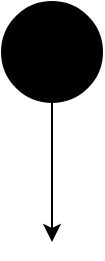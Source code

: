 <mxfile version="10.6.6" type="github"><diagram id="c_eItX6qe19_boFZcUcG" name="Page-1"><mxGraphModel dx="918" dy="664" grid="1" gridSize="10" guides="1" tooltips="1" connect="1" arrows="1" fold="1" page="1" pageScale="1" pageWidth="827" pageHeight="1169" math="0" shadow="0"><root><mxCell id="0"/><mxCell id="1" parent="0"/><mxCell id="9DcHcdUfAjOmYLUruxDB-2" value="" style="ellipse;whiteSpace=wrap;html=1;aspect=fixed;fillColor=#000000;" vertex="1" parent="1"><mxGeometry x="388" y="20" width="50" height="50" as="geometry"/></mxCell><mxCell id="9DcHcdUfAjOmYLUruxDB-3" value="" style="endArrow=classic;html=1;" edge="1" parent="1"><mxGeometry width="50" height="50" relative="1" as="geometry"><mxPoint x="413" y="70" as="sourcePoint"/><mxPoint x="413" y="140" as="targetPoint"/></mxGeometry></mxCell></root></mxGraphModel></diagram></mxfile>
